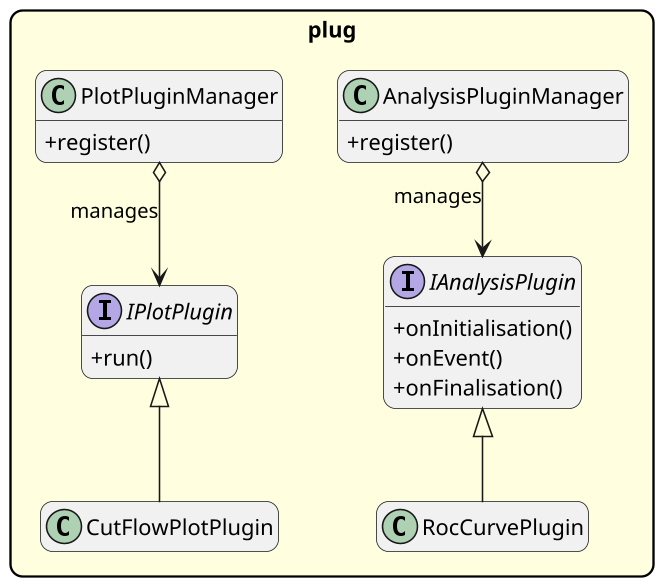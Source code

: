 @startuml
left to right direction
skinparam {
  linetype ortho
  packageStyle rectangle
  classAttributeIconSize 0
  shadowing false
  dpi 150
  pageMargin 10
  pageWidth 8.27in
  pageHeight 11.69in
  roundCorner 15
  classFontName Helvetica
}

hide empty members

package plug #LightYellow {
  top to bottom direction
  interface IAnalysisPlugin {
    +onInitialisation()
    +onEvent()
    +onFinalisation()
  }

  class AnalysisPluginManager {
    +register()
  }

  interface IPlotPlugin {
    +run()
  }

  class PlotPluginManager {
    +register()
  }

  class RocCurvePlugin
  class CutFlowPlotPlugin
}

IAnalysisPlugin <|-- RocCurvePlugin
IPlotPlugin <|-- CutFlowPlotPlugin
AnalysisPluginManager o--> IAnalysisPlugin : manages
PlotPluginManager o--> IPlotPlugin : manages

@enduml
